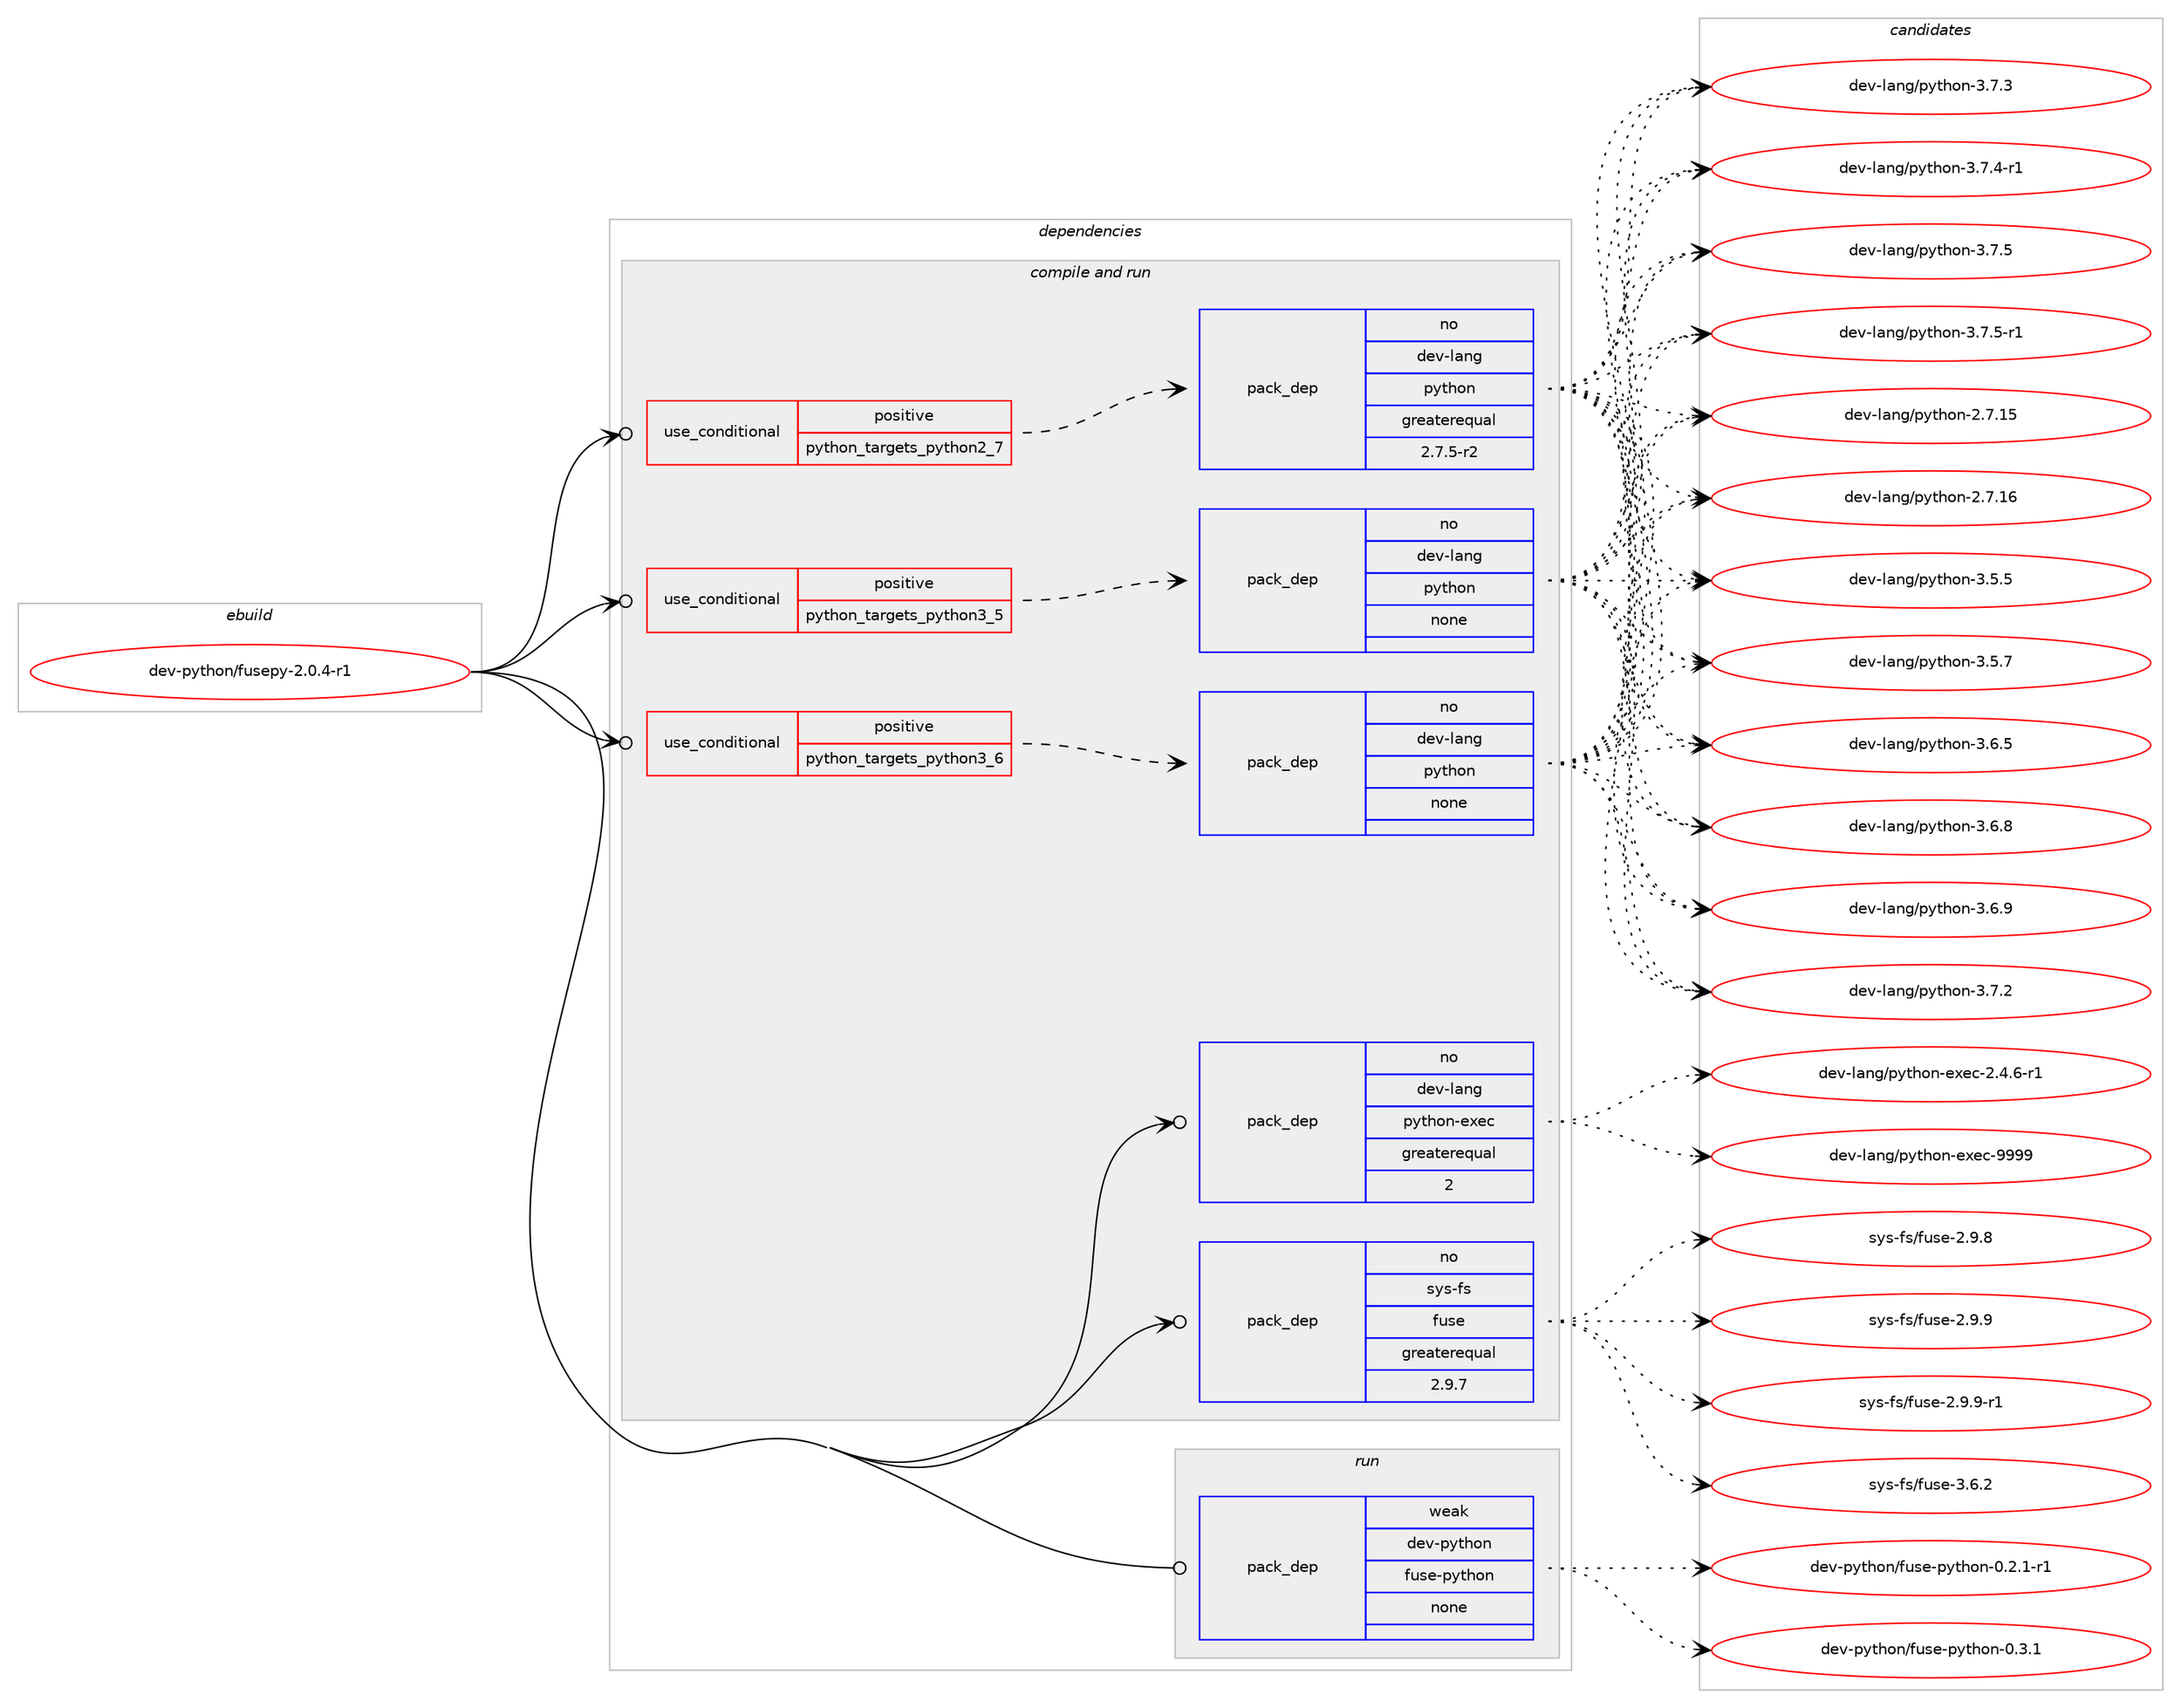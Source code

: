 digraph prolog {

# *************
# Graph options
# *************

newrank=true;
concentrate=true;
compound=true;
graph [rankdir=LR,fontname=Helvetica,fontsize=10,ranksep=1.5];#, ranksep=2.5, nodesep=0.2];
edge  [arrowhead=vee];
node  [fontname=Helvetica,fontsize=10];

# **********
# The ebuild
# **********

subgraph cluster_leftcol {
color=gray;
rank=same;
label=<<i>ebuild</i>>;
id [label="dev-python/fusepy-2.0.4-r1", color=red, width=4, href="../dev-python/fusepy-2.0.4-r1.svg"];
}

# ****************
# The dependencies
# ****************

subgraph cluster_midcol {
color=gray;
label=<<i>dependencies</i>>;
subgraph cluster_compile {
fillcolor="#eeeeee";
style=filled;
label=<<i>compile</i>>;
}
subgraph cluster_compileandrun {
fillcolor="#eeeeee";
style=filled;
label=<<i>compile and run</i>>;
subgraph cond139844 {
dependency606072 [label=<<TABLE BORDER="0" CELLBORDER="1" CELLSPACING="0" CELLPADDING="4"><TR><TD ROWSPAN="3" CELLPADDING="10">use_conditional</TD></TR><TR><TD>positive</TD></TR><TR><TD>python_targets_python2_7</TD></TR></TABLE>>, shape=none, color=red];
subgraph pack454431 {
dependency606073 [label=<<TABLE BORDER="0" CELLBORDER="1" CELLSPACING="0" CELLPADDING="4" WIDTH="220"><TR><TD ROWSPAN="6" CELLPADDING="30">pack_dep</TD></TR><TR><TD WIDTH="110">no</TD></TR><TR><TD>dev-lang</TD></TR><TR><TD>python</TD></TR><TR><TD>greaterequal</TD></TR><TR><TD>2.7.5-r2</TD></TR></TABLE>>, shape=none, color=blue];
}
dependency606072:e -> dependency606073:w [weight=20,style="dashed",arrowhead="vee"];
}
id:e -> dependency606072:w [weight=20,style="solid",arrowhead="odotvee"];
subgraph cond139845 {
dependency606074 [label=<<TABLE BORDER="0" CELLBORDER="1" CELLSPACING="0" CELLPADDING="4"><TR><TD ROWSPAN="3" CELLPADDING="10">use_conditional</TD></TR><TR><TD>positive</TD></TR><TR><TD>python_targets_python3_5</TD></TR></TABLE>>, shape=none, color=red];
subgraph pack454432 {
dependency606075 [label=<<TABLE BORDER="0" CELLBORDER="1" CELLSPACING="0" CELLPADDING="4" WIDTH="220"><TR><TD ROWSPAN="6" CELLPADDING="30">pack_dep</TD></TR><TR><TD WIDTH="110">no</TD></TR><TR><TD>dev-lang</TD></TR><TR><TD>python</TD></TR><TR><TD>none</TD></TR><TR><TD></TD></TR></TABLE>>, shape=none, color=blue];
}
dependency606074:e -> dependency606075:w [weight=20,style="dashed",arrowhead="vee"];
}
id:e -> dependency606074:w [weight=20,style="solid",arrowhead="odotvee"];
subgraph cond139846 {
dependency606076 [label=<<TABLE BORDER="0" CELLBORDER="1" CELLSPACING="0" CELLPADDING="4"><TR><TD ROWSPAN="3" CELLPADDING="10">use_conditional</TD></TR><TR><TD>positive</TD></TR><TR><TD>python_targets_python3_6</TD></TR></TABLE>>, shape=none, color=red];
subgraph pack454433 {
dependency606077 [label=<<TABLE BORDER="0" CELLBORDER="1" CELLSPACING="0" CELLPADDING="4" WIDTH="220"><TR><TD ROWSPAN="6" CELLPADDING="30">pack_dep</TD></TR><TR><TD WIDTH="110">no</TD></TR><TR><TD>dev-lang</TD></TR><TR><TD>python</TD></TR><TR><TD>none</TD></TR><TR><TD></TD></TR></TABLE>>, shape=none, color=blue];
}
dependency606076:e -> dependency606077:w [weight=20,style="dashed",arrowhead="vee"];
}
id:e -> dependency606076:w [weight=20,style="solid",arrowhead="odotvee"];
subgraph pack454434 {
dependency606078 [label=<<TABLE BORDER="0" CELLBORDER="1" CELLSPACING="0" CELLPADDING="4" WIDTH="220"><TR><TD ROWSPAN="6" CELLPADDING="30">pack_dep</TD></TR><TR><TD WIDTH="110">no</TD></TR><TR><TD>dev-lang</TD></TR><TR><TD>python-exec</TD></TR><TR><TD>greaterequal</TD></TR><TR><TD>2</TD></TR></TABLE>>, shape=none, color=blue];
}
id:e -> dependency606078:w [weight=20,style="solid",arrowhead="odotvee"];
subgraph pack454435 {
dependency606079 [label=<<TABLE BORDER="0" CELLBORDER="1" CELLSPACING="0" CELLPADDING="4" WIDTH="220"><TR><TD ROWSPAN="6" CELLPADDING="30">pack_dep</TD></TR><TR><TD WIDTH="110">no</TD></TR><TR><TD>sys-fs</TD></TR><TR><TD>fuse</TD></TR><TR><TD>greaterequal</TD></TR><TR><TD>2.9.7</TD></TR></TABLE>>, shape=none, color=blue];
}
id:e -> dependency606079:w [weight=20,style="solid",arrowhead="odotvee"];
}
subgraph cluster_run {
fillcolor="#eeeeee";
style=filled;
label=<<i>run</i>>;
subgraph pack454436 {
dependency606080 [label=<<TABLE BORDER="0" CELLBORDER="1" CELLSPACING="0" CELLPADDING="4" WIDTH="220"><TR><TD ROWSPAN="6" CELLPADDING="30">pack_dep</TD></TR><TR><TD WIDTH="110">weak</TD></TR><TR><TD>dev-python</TD></TR><TR><TD>fuse-python</TD></TR><TR><TD>none</TD></TR><TR><TD></TD></TR></TABLE>>, shape=none, color=blue];
}
id:e -> dependency606080:w [weight=20,style="solid",arrowhead="odot"];
}
}

# **************
# The candidates
# **************

subgraph cluster_choices {
rank=same;
color=gray;
label=<<i>candidates</i>>;

subgraph choice454431 {
color=black;
nodesep=1;
choice10010111845108971101034711212111610411111045504655464953 [label="dev-lang/python-2.7.15", color=red, width=4,href="../dev-lang/python-2.7.15.svg"];
choice10010111845108971101034711212111610411111045504655464954 [label="dev-lang/python-2.7.16", color=red, width=4,href="../dev-lang/python-2.7.16.svg"];
choice100101118451089711010347112121116104111110455146534653 [label="dev-lang/python-3.5.5", color=red, width=4,href="../dev-lang/python-3.5.5.svg"];
choice100101118451089711010347112121116104111110455146534655 [label="dev-lang/python-3.5.7", color=red, width=4,href="../dev-lang/python-3.5.7.svg"];
choice100101118451089711010347112121116104111110455146544653 [label="dev-lang/python-3.6.5", color=red, width=4,href="../dev-lang/python-3.6.5.svg"];
choice100101118451089711010347112121116104111110455146544656 [label="dev-lang/python-3.6.8", color=red, width=4,href="../dev-lang/python-3.6.8.svg"];
choice100101118451089711010347112121116104111110455146544657 [label="dev-lang/python-3.6.9", color=red, width=4,href="../dev-lang/python-3.6.9.svg"];
choice100101118451089711010347112121116104111110455146554650 [label="dev-lang/python-3.7.2", color=red, width=4,href="../dev-lang/python-3.7.2.svg"];
choice100101118451089711010347112121116104111110455146554651 [label="dev-lang/python-3.7.3", color=red, width=4,href="../dev-lang/python-3.7.3.svg"];
choice1001011184510897110103471121211161041111104551465546524511449 [label="dev-lang/python-3.7.4-r1", color=red, width=4,href="../dev-lang/python-3.7.4-r1.svg"];
choice100101118451089711010347112121116104111110455146554653 [label="dev-lang/python-3.7.5", color=red, width=4,href="../dev-lang/python-3.7.5.svg"];
choice1001011184510897110103471121211161041111104551465546534511449 [label="dev-lang/python-3.7.5-r1", color=red, width=4,href="../dev-lang/python-3.7.5-r1.svg"];
dependency606073:e -> choice10010111845108971101034711212111610411111045504655464953:w [style=dotted,weight="100"];
dependency606073:e -> choice10010111845108971101034711212111610411111045504655464954:w [style=dotted,weight="100"];
dependency606073:e -> choice100101118451089711010347112121116104111110455146534653:w [style=dotted,weight="100"];
dependency606073:e -> choice100101118451089711010347112121116104111110455146534655:w [style=dotted,weight="100"];
dependency606073:e -> choice100101118451089711010347112121116104111110455146544653:w [style=dotted,weight="100"];
dependency606073:e -> choice100101118451089711010347112121116104111110455146544656:w [style=dotted,weight="100"];
dependency606073:e -> choice100101118451089711010347112121116104111110455146544657:w [style=dotted,weight="100"];
dependency606073:e -> choice100101118451089711010347112121116104111110455146554650:w [style=dotted,weight="100"];
dependency606073:e -> choice100101118451089711010347112121116104111110455146554651:w [style=dotted,weight="100"];
dependency606073:e -> choice1001011184510897110103471121211161041111104551465546524511449:w [style=dotted,weight="100"];
dependency606073:e -> choice100101118451089711010347112121116104111110455146554653:w [style=dotted,weight="100"];
dependency606073:e -> choice1001011184510897110103471121211161041111104551465546534511449:w [style=dotted,weight="100"];
}
subgraph choice454432 {
color=black;
nodesep=1;
choice10010111845108971101034711212111610411111045504655464953 [label="dev-lang/python-2.7.15", color=red, width=4,href="../dev-lang/python-2.7.15.svg"];
choice10010111845108971101034711212111610411111045504655464954 [label="dev-lang/python-2.7.16", color=red, width=4,href="../dev-lang/python-2.7.16.svg"];
choice100101118451089711010347112121116104111110455146534653 [label="dev-lang/python-3.5.5", color=red, width=4,href="../dev-lang/python-3.5.5.svg"];
choice100101118451089711010347112121116104111110455146534655 [label="dev-lang/python-3.5.7", color=red, width=4,href="../dev-lang/python-3.5.7.svg"];
choice100101118451089711010347112121116104111110455146544653 [label="dev-lang/python-3.6.5", color=red, width=4,href="../dev-lang/python-3.6.5.svg"];
choice100101118451089711010347112121116104111110455146544656 [label="dev-lang/python-3.6.8", color=red, width=4,href="../dev-lang/python-3.6.8.svg"];
choice100101118451089711010347112121116104111110455146544657 [label="dev-lang/python-3.6.9", color=red, width=4,href="../dev-lang/python-3.6.9.svg"];
choice100101118451089711010347112121116104111110455146554650 [label="dev-lang/python-3.7.2", color=red, width=4,href="../dev-lang/python-3.7.2.svg"];
choice100101118451089711010347112121116104111110455146554651 [label="dev-lang/python-3.7.3", color=red, width=4,href="../dev-lang/python-3.7.3.svg"];
choice1001011184510897110103471121211161041111104551465546524511449 [label="dev-lang/python-3.7.4-r1", color=red, width=4,href="../dev-lang/python-3.7.4-r1.svg"];
choice100101118451089711010347112121116104111110455146554653 [label="dev-lang/python-3.7.5", color=red, width=4,href="../dev-lang/python-3.7.5.svg"];
choice1001011184510897110103471121211161041111104551465546534511449 [label="dev-lang/python-3.7.5-r1", color=red, width=4,href="../dev-lang/python-3.7.5-r1.svg"];
dependency606075:e -> choice10010111845108971101034711212111610411111045504655464953:w [style=dotted,weight="100"];
dependency606075:e -> choice10010111845108971101034711212111610411111045504655464954:w [style=dotted,weight="100"];
dependency606075:e -> choice100101118451089711010347112121116104111110455146534653:w [style=dotted,weight="100"];
dependency606075:e -> choice100101118451089711010347112121116104111110455146534655:w [style=dotted,weight="100"];
dependency606075:e -> choice100101118451089711010347112121116104111110455146544653:w [style=dotted,weight="100"];
dependency606075:e -> choice100101118451089711010347112121116104111110455146544656:w [style=dotted,weight="100"];
dependency606075:e -> choice100101118451089711010347112121116104111110455146544657:w [style=dotted,weight="100"];
dependency606075:e -> choice100101118451089711010347112121116104111110455146554650:w [style=dotted,weight="100"];
dependency606075:e -> choice100101118451089711010347112121116104111110455146554651:w [style=dotted,weight="100"];
dependency606075:e -> choice1001011184510897110103471121211161041111104551465546524511449:w [style=dotted,weight="100"];
dependency606075:e -> choice100101118451089711010347112121116104111110455146554653:w [style=dotted,weight="100"];
dependency606075:e -> choice1001011184510897110103471121211161041111104551465546534511449:w [style=dotted,weight="100"];
}
subgraph choice454433 {
color=black;
nodesep=1;
choice10010111845108971101034711212111610411111045504655464953 [label="dev-lang/python-2.7.15", color=red, width=4,href="../dev-lang/python-2.7.15.svg"];
choice10010111845108971101034711212111610411111045504655464954 [label="dev-lang/python-2.7.16", color=red, width=4,href="../dev-lang/python-2.7.16.svg"];
choice100101118451089711010347112121116104111110455146534653 [label="dev-lang/python-3.5.5", color=red, width=4,href="../dev-lang/python-3.5.5.svg"];
choice100101118451089711010347112121116104111110455146534655 [label="dev-lang/python-3.5.7", color=red, width=4,href="../dev-lang/python-3.5.7.svg"];
choice100101118451089711010347112121116104111110455146544653 [label="dev-lang/python-3.6.5", color=red, width=4,href="../dev-lang/python-3.6.5.svg"];
choice100101118451089711010347112121116104111110455146544656 [label="dev-lang/python-3.6.8", color=red, width=4,href="../dev-lang/python-3.6.8.svg"];
choice100101118451089711010347112121116104111110455146544657 [label="dev-lang/python-3.6.9", color=red, width=4,href="../dev-lang/python-3.6.9.svg"];
choice100101118451089711010347112121116104111110455146554650 [label="dev-lang/python-3.7.2", color=red, width=4,href="../dev-lang/python-3.7.2.svg"];
choice100101118451089711010347112121116104111110455146554651 [label="dev-lang/python-3.7.3", color=red, width=4,href="../dev-lang/python-3.7.3.svg"];
choice1001011184510897110103471121211161041111104551465546524511449 [label="dev-lang/python-3.7.4-r1", color=red, width=4,href="../dev-lang/python-3.7.4-r1.svg"];
choice100101118451089711010347112121116104111110455146554653 [label="dev-lang/python-3.7.5", color=red, width=4,href="../dev-lang/python-3.7.5.svg"];
choice1001011184510897110103471121211161041111104551465546534511449 [label="dev-lang/python-3.7.5-r1", color=red, width=4,href="../dev-lang/python-3.7.5-r1.svg"];
dependency606077:e -> choice10010111845108971101034711212111610411111045504655464953:w [style=dotted,weight="100"];
dependency606077:e -> choice10010111845108971101034711212111610411111045504655464954:w [style=dotted,weight="100"];
dependency606077:e -> choice100101118451089711010347112121116104111110455146534653:w [style=dotted,weight="100"];
dependency606077:e -> choice100101118451089711010347112121116104111110455146534655:w [style=dotted,weight="100"];
dependency606077:e -> choice100101118451089711010347112121116104111110455146544653:w [style=dotted,weight="100"];
dependency606077:e -> choice100101118451089711010347112121116104111110455146544656:w [style=dotted,weight="100"];
dependency606077:e -> choice100101118451089711010347112121116104111110455146544657:w [style=dotted,weight="100"];
dependency606077:e -> choice100101118451089711010347112121116104111110455146554650:w [style=dotted,weight="100"];
dependency606077:e -> choice100101118451089711010347112121116104111110455146554651:w [style=dotted,weight="100"];
dependency606077:e -> choice1001011184510897110103471121211161041111104551465546524511449:w [style=dotted,weight="100"];
dependency606077:e -> choice100101118451089711010347112121116104111110455146554653:w [style=dotted,weight="100"];
dependency606077:e -> choice1001011184510897110103471121211161041111104551465546534511449:w [style=dotted,weight="100"];
}
subgraph choice454434 {
color=black;
nodesep=1;
choice10010111845108971101034711212111610411111045101120101994550465246544511449 [label="dev-lang/python-exec-2.4.6-r1", color=red, width=4,href="../dev-lang/python-exec-2.4.6-r1.svg"];
choice10010111845108971101034711212111610411111045101120101994557575757 [label="dev-lang/python-exec-9999", color=red, width=4,href="../dev-lang/python-exec-9999.svg"];
dependency606078:e -> choice10010111845108971101034711212111610411111045101120101994550465246544511449:w [style=dotted,weight="100"];
dependency606078:e -> choice10010111845108971101034711212111610411111045101120101994557575757:w [style=dotted,weight="100"];
}
subgraph choice454435 {
color=black;
nodesep=1;
choice1151211154510211547102117115101455046574656 [label="sys-fs/fuse-2.9.8", color=red, width=4,href="../sys-fs/fuse-2.9.8.svg"];
choice1151211154510211547102117115101455046574657 [label="sys-fs/fuse-2.9.9", color=red, width=4,href="../sys-fs/fuse-2.9.9.svg"];
choice11512111545102115471021171151014550465746574511449 [label="sys-fs/fuse-2.9.9-r1", color=red, width=4,href="../sys-fs/fuse-2.9.9-r1.svg"];
choice1151211154510211547102117115101455146544650 [label="sys-fs/fuse-3.6.2", color=red, width=4,href="../sys-fs/fuse-3.6.2.svg"];
dependency606079:e -> choice1151211154510211547102117115101455046574656:w [style=dotted,weight="100"];
dependency606079:e -> choice1151211154510211547102117115101455046574657:w [style=dotted,weight="100"];
dependency606079:e -> choice11512111545102115471021171151014550465746574511449:w [style=dotted,weight="100"];
dependency606079:e -> choice1151211154510211547102117115101455146544650:w [style=dotted,weight="100"];
}
subgraph choice454436 {
color=black;
nodesep=1;
choice1001011184511212111610411111047102117115101451121211161041111104548465046494511449 [label="dev-python/fuse-python-0.2.1-r1", color=red, width=4,href="../dev-python/fuse-python-0.2.1-r1.svg"];
choice100101118451121211161041111104710211711510145112121116104111110454846514649 [label="dev-python/fuse-python-0.3.1", color=red, width=4,href="../dev-python/fuse-python-0.3.1.svg"];
dependency606080:e -> choice1001011184511212111610411111047102117115101451121211161041111104548465046494511449:w [style=dotted,weight="100"];
dependency606080:e -> choice100101118451121211161041111104710211711510145112121116104111110454846514649:w [style=dotted,weight="100"];
}
}

}
